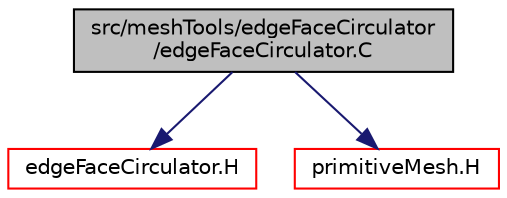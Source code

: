 digraph "src/meshTools/edgeFaceCirculator/edgeFaceCirculator.C"
{
  bgcolor="transparent";
  edge [fontname="Helvetica",fontsize="10",labelfontname="Helvetica",labelfontsize="10"];
  node [fontname="Helvetica",fontsize="10",shape=record];
  Node0 [label="src/meshTools/edgeFaceCirculator\l/edgeFaceCirculator.C",height=0.2,width=0.4,color="black", fillcolor="grey75", style="filled", fontcolor="black"];
  Node0 -> Node1 [color="midnightblue",fontsize="10",style="solid",fontname="Helvetica"];
  Node1 [label="edgeFaceCirculator.H",height=0.2,width=0.4,color="red",URL="$a08228.html"];
  Node0 -> Node160 [color="midnightblue",fontsize="10",style="solid",fontname="Helvetica"];
  Node160 [label="primitiveMesh.H",height=0.2,width=0.4,color="red",URL="$a12650.html"];
}

